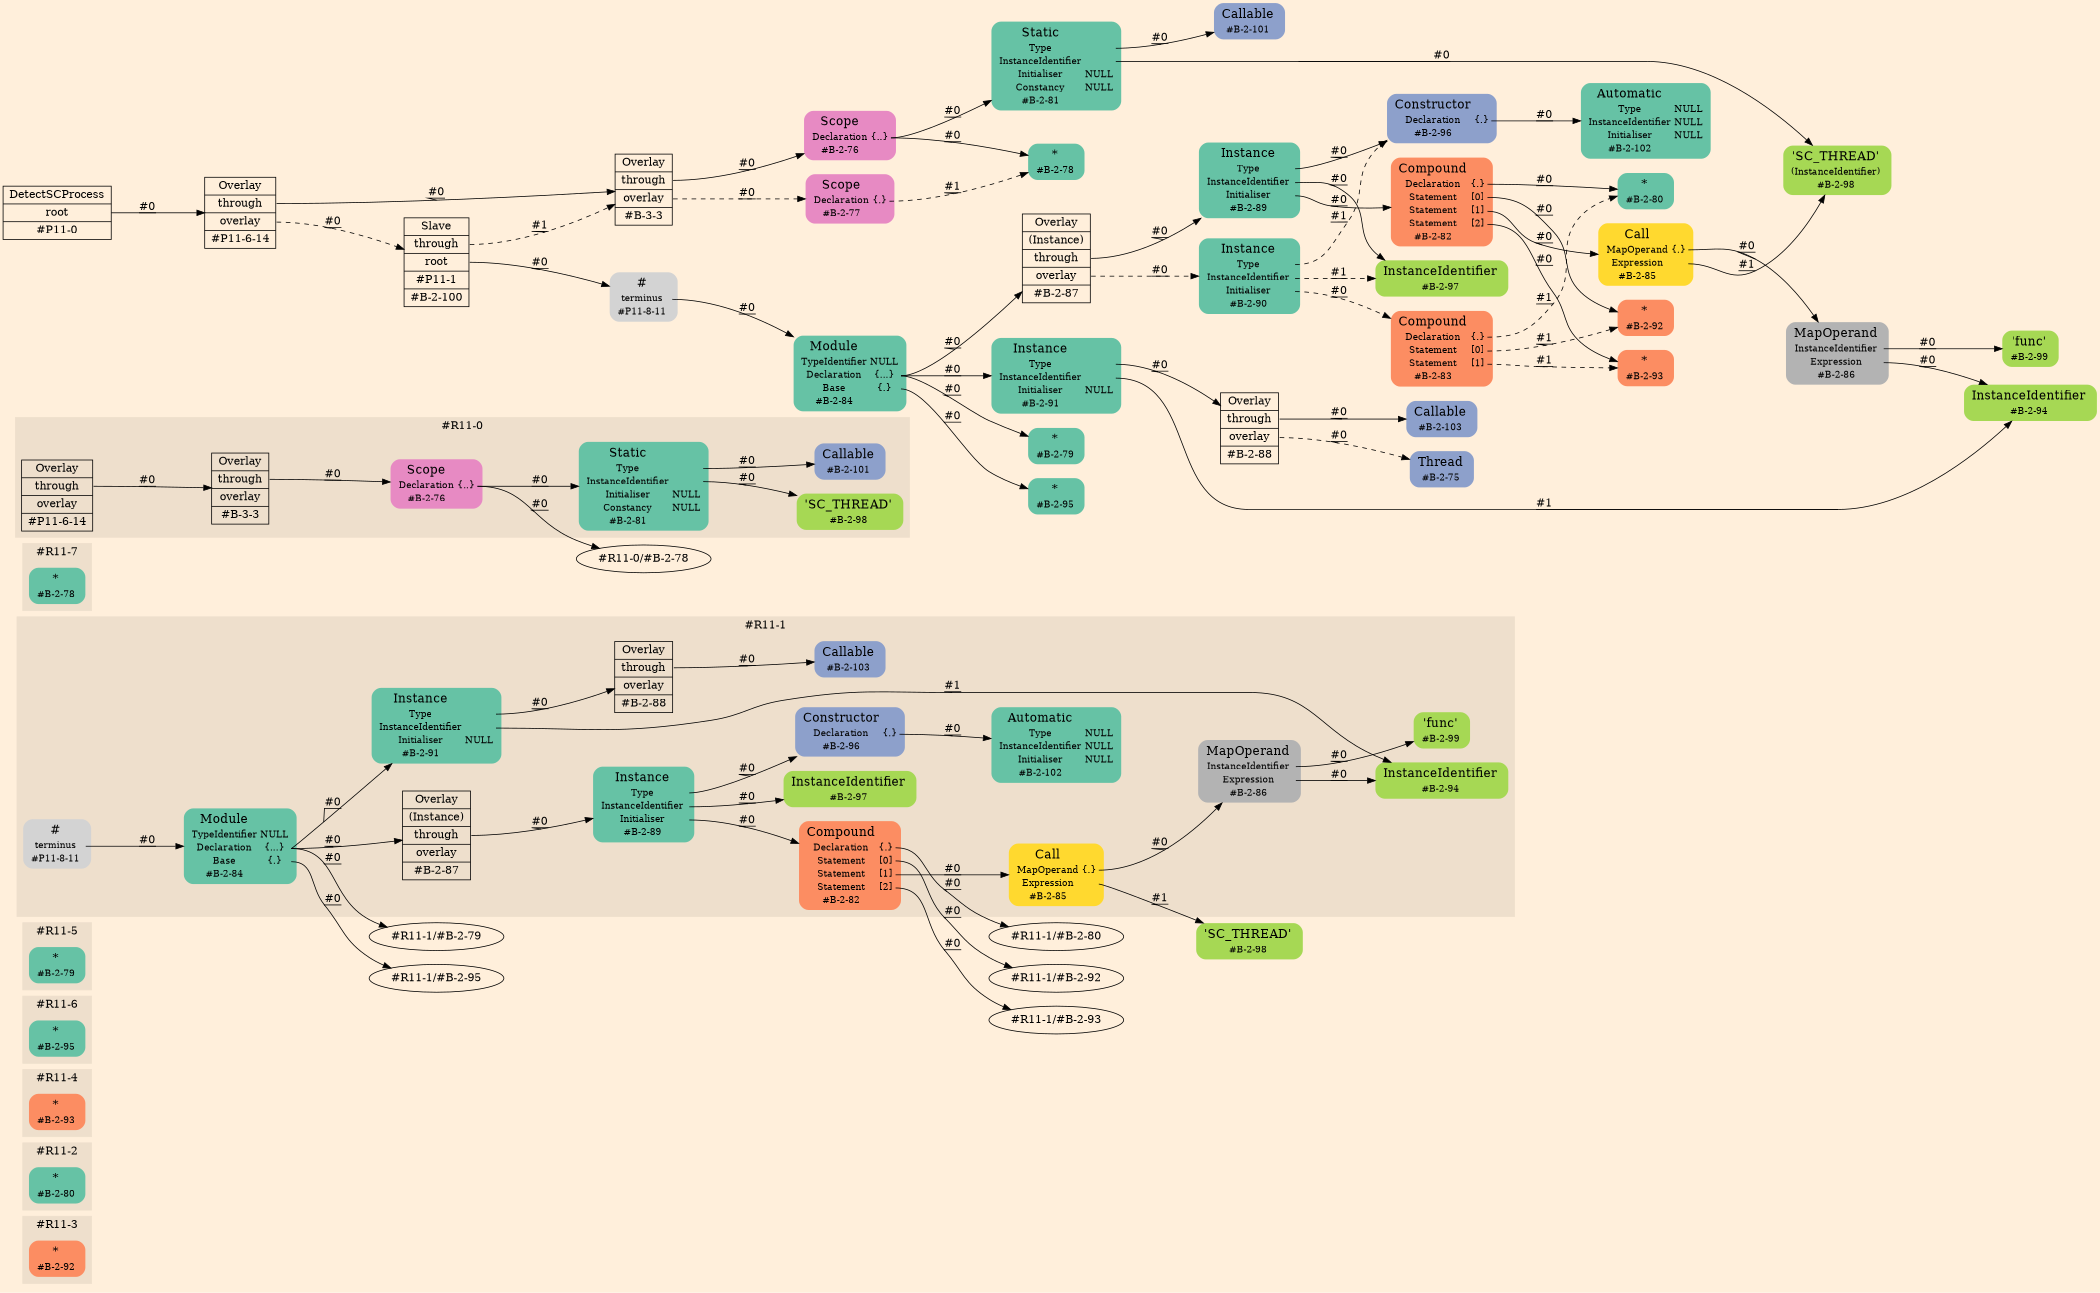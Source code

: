 digraph Inferno {
graph [
rankdir = "LR"
ranksep = 1.0
size = "14,20"
bgcolor = antiquewhite1
color = black
fontcolor = black
];
node [
];
subgraph "cluster#R11-3" {
label = "#R11-3"
style = "filled"
color = antiquewhite2
"#R11-3/#B-2-92" [
shape = "plaintext"
fillcolor = "/set28/2"
label = <<TABLE BORDER="0" CELLBORDER="0" CELLSPACING="0">
 <TR>
  <TD><FONT POINT-SIZE="16.0">*</FONT></TD>
  <TD></TD>
 </TR>
 <TR>
  <TD>#B-2-92</TD>
  <TD PORT="port0"></TD>
 </TR>
</TABLE>>
style = "rounded,filled"
fontsize = "12"
];
}
subgraph "cluster#R11-2" {
label = "#R11-2"
style = "filled"
color = antiquewhite2
"#R11-2/#B-2-80" [
shape = "plaintext"
fillcolor = "/set28/1"
label = <<TABLE BORDER="0" CELLBORDER="0" CELLSPACING="0">
 <TR>
  <TD><FONT POINT-SIZE="16.0">*</FONT></TD>
  <TD></TD>
 </TR>
 <TR>
  <TD>#B-2-80</TD>
  <TD PORT="port0"></TD>
 </TR>
</TABLE>>
style = "rounded,filled"
fontsize = "12"
];
}
subgraph "cluster#R11-4" {
label = "#R11-4"
style = "filled"
color = antiquewhite2
"#R11-4/#B-2-93" [
shape = "plaintext"
fillcolor = "/set28/2"
label = <<TABLE BORDER="0" CELLBORDER="0" CELLSPACING="0">
 <TR>
  <TD><FONT POINT-SIZE="16.0">*</FONT></TD>
  <TD></TD>
 </TR>
 <TR>
  <TD>#B-2-93</TD>
  <TD PORT="port0"></TD>
 </TR>
</TABLE>>
style = "rounded,filled"
fontsize = "12"
];
}
subgraph "cluster#R11-6" {
label = "#R11-6"
style = "filled"
color = antiquewhite2
"#R11-6/#B-2-95" [
shape = "plaintext"
fillcolor = "/set28/1"
label = <<TABLE BORDER="0" CELLBORDER="0" CELLSPACING="0">
 <TR>
  <TD><FONT POINT-SIZE="16.0">*</FONT></TD>
  <TD></TD>
 </TR>
 <TR>
  <TD>#B-2-95</TD>
  <TD PORT="port0"></TD>
 </TR>
</TABLE>>
style = "rounded,filled"
fontsize = "12"
];
}
subgraph "cluster#R11-5" {
label = "#R11-5"
style = "filled"
color = antiquewhite2
"#R11-5/#B-2-79" [
shape = "plaintext"
fillcolor = "/set28/1"
label = <<TABLE BORDER="0" CELLBORDER="0" CELLSPACING="0">
 <TR>
  <TD><FONT POINT-SIZE="16.0">*</FONT></TD>
  <TD></TD>
 </TR>
 <TR>
  <TD>#B-2-79</TD>
  <TD PORT="port0"></TD>
 </TR>
</TABLE>>
style = "rounded,filled"
fontsize = "12"
];
}
"#R11-1/#B-2-98" [
shape = "plaintext"
fillcolor = "/set28/5"
label = <<TABLE BORDER="0" CELLBORDER="0" CELLSPACING="0">
 <TR>
  <TD><FONT POINT-SIZE="16.0">'SC_THREAD'</FONT></TD>
  <TD></TD>
 </TR>
 <TR>
  <TD>#B-2-98</TD>
  <TD PORT="port0"></TD>
 </TR>
</TABLE>>
style = "rounded,filled"
fontsize = "12"
];
subgraph "cluster#R11-1" {
label = "#R11-1"
style = "filled"
color = antiquewhite2
"#R11-1/#B-2-103" [
shape = "plaintext"
fillcolor = "/set28/3"
label = <<TABLE BORDER="0" CELLBORDER="0" CELLSPACING="0">
 <TR>
  <TD><FONT POINT-SIZE="16.0">Callable</FONT></TD>
  <TD></TD>
 </TR>
 <TR>
  <TD>#B-2-103</TD>
  <TD PORT="port0"></TD>
 </TR>
</TABLE>>
style = "rounded,filled"
fontsize = "12"
];
"#R11-1/#B-2-88" [
shape = "record"
fillcolor = antiquewhite2
label = "<fixed> Overlay | <port0> through | <port1> overlay | <port2> #B-2-88"
style = "filled"
fontsize = "14"
color = black
fontcolor = black
];
"#R11-1/#B-2-91" [
shape = "plaintext"
fillcolor = "/set28/1"
label = <<TABLE BORDER="0" CELLBORDER="0" CELLSPACING="0">
 <TR>
  <TD><FONT POINT-SIZE="16.0">Instance</FONT></TD>
  <TD></TD>
 </TR>
 <TR>
  <TD>Type</TD>
  <TD PORT="port0"></TD>
 </TR>
 <TR>
  <TD>InstanceIdentifier</TD>
  <TD PORT="port1"></TD>
 </TR>
 <TR>
  <TD>Initialiser</TD>
  <TD PORT="port2">NULL</TD>
 </TR>
 <TR>
  <TD>#B-2-91</TD>
  <TD PORT="port3"></TD>
 </TR>
</TABLE>>
style = "rounded,filled"
fontsize = "12"
];
"#R11-1/#B-2-99" [
shape = "plaintext"
fillcolor = "/set28/5"
label = <<TABLE BORDER="0" CELLBORDER="0" CELLSPACING="0">
 <TR>
  <TD><FONT POINT-SIZE="16.0">'func'</FONT></TD>
  <TD></TD>
 </TR>
 <TR>
  <TD>#B-2-99</TD>
  <TD PORT="port0"></TD>
 </TR>
</TABLE>>
style = "rounded,filled"
fontsize = "12"
];
"#R11-1/#B-2-86" [
shape = "plaintext"
fillcolor = "/set28/8"
label = <<TABLE BORDER="0" CELLBORDER="0" CELLSPACING="0">
 <TR>
  <TD><FONT POINT-SIZE="16.0">MapOperand</FONT></TD>
  <TD></TD>
 </TR>
 <TR>
  <TD>InstanceIdentifier</TD>
  <TD PORT="port0"></TD>
 </TR>
 <TR>
  <TD>Expression</TD>
  <TD PORT="port1"></TD>
 </TR>
 <TR>
  <TD>#B-2-86</TD>
  <TD PORT="port2"></TD>
 </TR>
</TABLE>>
style = "rounded,filled"
fontsize = "12"
];
"#R11-1/#B-2-82" [
shape = "plaintext"
fillcolor = "/set28/2"
label = <<TABLE BORDER="0" CELLBORDER="0" CELLSPACING="0">
 <TR>
  <TD><FONT POINT-SIZE="16.0">Compound</FONT></TD>
  <TD></TD>
 </TR>
 <TR>
  <TD>Declaration</TD>
  <TD PORT="port0">{.}</TD>
 </TR>
 <TR>
  <TD>Statement</TD>
  <TD PORT="port1">[0]</TD>
 </TR>
 <TR>
  <TD>Statement</TD>
  <TD PORT="port2">[1]</TD>
 </TR>
 <TR>
  <TD>Statement</TD>
  <TD PORT="port3">[2]</TD>
 </TR>
 <TR>
  <TD>#B-2-82</TD>
  <TD PORT="port4"></TD>
 </TR>
</TABLE>>
style = "rounded,filled"
fontsize = "12"
];
"#R11-1/#B-2-94" [
shape = "plaintext"
fillcolor = "/set28/5"
label = <<TABLE BORDER="0" CELLBORDER="0" CELLSPACING="0">
 <TR>
  <TD><FONT POINT-SIZE="16.0">InstanceIdentifier</FONT></TD>
  <TD></TD>
 </TR>
 <TR>
  <TD>#B-2-94</TD>
  <TD PORT="port0"></TD>
 </TR>
</TABLE>>
style = "rounded,filled"
fontsize = "12"
];
"#R11-1/#B-2-84" [
shape = "plaintext"
fillcolor = "/set28/1"
label = <<TABLE BORDER="0" CELLBORDER="0" CELLSPACING="0">
 <TR>
  <TD><FONT POINT-SIZE="16.0">Module</FONT></TD>
  <TD></TD>
 </TR>
 <TR>
  <TD>TypeIdentifier</TD>
  <TD PORT="port0">NULL</TD>
 </TR>
 <TR>
  <TD>Declaration</TD>
  <TD PORT="port1">{...}</TD>
 </TR>
 <TR>
  <TD>Base</TD>
  <TD PORT="port2">{.}</TD>
 </TR>
 <TR>
  <TD>#B-2-84</TD>
  <TD PORT="port3"></TD>
 </TR>
</TABLE>>
style = "rounded,filled"
fontsize = "12"
];
"#R11-1/#B-2-102" [
shape = "plaintext"
fillcolor = "/set28/1"
label = <<TABLE BORDER="0" CELLBORDER="0" CELLSPACING="0">
 <TR>
  <TD><FONT POINT-SIZE="16.0">Automatic</FONT></TD>
  <TD></TD>
 </TR>
 <TR>
  <TD>Type</TD>
  <TD PORT="port0">NULL</TD>
 </TR>
 <TR>
  <TD>InstanceIdentifier</TD>
  <TD PORT="port1">NULL</TD>
 </TR>
 <TR>
  <TD>Initialiser</TD>
  <TD PORT="port2">NULL</TD>
 </TR>
 <TR>
  <TD>#B-2-102</TD>
  <TD PORT="port3"></TD>
 </TR>
</TABLE>>
style = "rounded,filled"
fontsize = "12"
];
"#R11-1/#P11-8-11" [
shape = "plaintext"
label = <<TABLE BORDER="0" CELLBORDER="0" CELLSPACING="0">
 <TR>
  <TD><FONT POINT-SIZE="16.0">#</FONT></TD>
  <TD></TD>
 </TR>
 <TR>
  <TD>terminus</TD>
  <TD PORT="port0"></TD>
 </TR>
 <TR>
  <TD>#P11-8-11</TD>
  <TD PORT="port1"></TD>
 </TR>
</TABLE>>
style = "rounded,filled"
fontsize = "12"
];
"#R11-1/#B-2-87" [
shape = "record"
fillcolor = antiquewhite2
label = "<fixed> Overlay | <port0> (Instance) | <port1> through | <port2> overlay | <port3> #B-2-87"
style = "filled"
fontsize = "14"
color = black
fontcolor = black
];
"#R11-1/#B-2-85" [
shape = "plaintext"
fillcolor = "/set28/6"
label = <<TABLE BORDER="0" CELLBORDER="0" CELLSPACING="0">
 <TR>
  <TD><FONT POINT-SIZE="16.0">Call</FONT></TD>
  <TD></TD>
 </TR>
 <TR>
  <TD>MapOperand</TD>
  <TD PORT="port0">{.}</TD>
 </TR>
 <TR>
  <TD>Expression</TD>
  <TD PORT="port1"></TD>
 </TR>
 <TR>
  <TD>#B-2-85</TD>
  <TD PORT="port2"></TD>
 </TR>
</TABLE>>
style = "rounded,filled"
fontsize = "12"
];
"#R11-1/#B-2-97" [
shape = "plaintext"
fillcolor = "/set28/5"
label = <<TABLE BORDER="0" CELLBORDER="0" CELLSPACING="0">
 <TR>
  <TD><FONT POINT-SIZE="16.0">InstanceIdentifier</FONT></TD>
  <TD></TD>
 </TR>
 <TR>
  <TD>#B-2-97</TD>
  <TD PORT="port0"></TD>
 </TR>
</TABLE>>
style = "rounded,filled"
fontsize = "12"
];
"#R11-1/#B-2-89" [
shape = "plaintext"
fillcolor = "/set28/1"
label = <<TABLE BORDER="0" CELLBORDER="0" CELLSPACING="0">
 <TR>
  <TD><FONT POINT-SIZE="16.0">Instance</FONT></TD>
  <TD></TD>
 </TR>
 <TR>
  <TD>Type</TD>
  <TD PORT="port0"></TD>
 </TR>
 <TR>
  <TD>InstanceIdentifier</TD>
  <TD PORT="port1"></TD>
 </TR>
 <TR>
  <TD>Initialiser</TD>
  <TD PORT="port2"></TD>
 </TR>
 <TR>
  <TD>#B-2-89</TD>
  <TD PORT="port3"></TD>
 </TR>
</TABLE>>
style = "rounded,filled"
fontsize = "12"
];
"#R11-1/#B-2-96" [
shape = "plaintext"
fillcolor = "/set28/3"
label = <<TABLE BORDER="0" CELLBORDER="0" CELLSPACING="0">
 <TR>
  <TD><FONT POINT-SIZE="16.0">Constructor</FONT></TD>
  <TD></TD>
 </TR>
 <TR>
  <TD>Declaration</TD>
  <TD PORT="port0">{.}</TD>
 </TR>
 <TR>
  <TD>#B-2-96</TD>
  <TD PORT="port1"></TD>
 </TR>
</TABLE>>
style = "rounded,filled"
fontsize = "12"
];
}
subgraph "cluster#R11-7" {
label = "#R11-7"
style = "filled"
color = antiquewhite2
"#R11-7/#B-2-78" [
shape = "plaintext"
fillcolor = "/set28/1"
label = <<TABLE BORDER="0" CELLBORDER="0" CELLSPACING="0">
 <TR>
  <TD><FONT POINT-SIZE="16.0">*</FONT></TD>
  <TD></TD>
 </TR>
 <TR>
  <TD>#B-2-78</TD>
  <TD PORT="port0"></TD>
 </TR>
</TABLE>>
style = "rounded,filled"
fontsize = "12"
];
}
subgraph "cluster#R11-0" {
label = "#R11-0"
style = "filled"
color = antiquewhite2
"#R11-0/#B-2-101" [
shape = "plaintext"
fillcolor = "/set28/3"
label = <<TABLE BORDER="0" CELLBORDER="0" CELLSPACING="0">
 <TR>
  <TD><FONT POINT-SIZE="16.0">Callable</FONT></TD>
  <TD></TD>
 </TR>
 <TR>
  <TD>#B-2-101</TD>
  <TD PORT="port0"></TD>
 </TR>
</TABLE>>
style = "rounded,filled"
fontsize = "12"
];
"#R11-0/#B-2-81" [
shape = "plaintext"
fillcolor = "/set28/1"
label = <<TABLE BORDER="0" CELLBORDER="0" CELLSPACING="0">
 <TR>
  <TD><FONT POINT-SIZE="16.0">Static</FONT></TD>
  <TD></TD>
 </TR>
 <TR>
  <TD>Type</TD>
  <TD PORT="port0"></TD>
 </TR>
 <TR>
  <TD>InstanceIdentifier</TD>
  <TD PORT="port1"></TD>
 </TR>
 <TR>
  <TD>Initialiser</TD>
  <TD PORT="port2">NULL</TD>
 </TR>
 <TR>
  <TD>Constancy</TD>
  <TD PORT="port3">NULL</TD>
 </TR>
 <TR>
  <TD>#B-2-81</TD>
  <TD PORT="port4"></TD>
 </TR>
</TABLE>>
style = "rounded,filled"
fontsize = "12"
];
"#R11-0/#P11-6-14" [
shape = "record"
fillcolor = antiquewhite2
label = "<fixed> Overlay | <port0> through | <port1> overlay | <port2> #P11-6-14"
style = "filled"
fontsize = "14"
color = black
fontcolor = black
];
"#R11-0/#B-2-98" [
shape = "plaintext"
fillcolor = "/set28/5"
label = <<TABLE BORDER="0" CELLBORDER="0" CELLSPACING="0">
 <TR>
  <TD><FONT POINT-SIZE="16.0">'SC_THREAD'</FONT></TD>
  <TD></TD>
 </TR>
 <TR>
  <TD>#B-2-98</TD>
  <TD PORT="port0"></TD>
 </TR>
</TABLE>>
style = "rounded,filled"
fontsize = "12"
];
"#R11-0/#B-2-76" [
shape = "plaintext"
fillcolor = "/set28/4"
label = <<TABLE BORDER="0" CELLBORDER="0" CELLSPACING="0">
 <TR>
  <TD><FONT POINT-SIZE="16.0">Scope</FONT></TD>
  <TD></TD>
 </TR>
 <TR>
  <TD>Declaration</TD>
  <TD PORT="port0">{..}</TD>
 </TR>
 <TR>
  <TD>#B-2-76</TD>
  <TD PORT="port1"></TD>
 </TR>
</TABLE>>
style = "rounded,filled"
fontsize = "12"
];
"#R11-0/#B-3-3" [
shape = "record"
fillcolor = antiquewhite2
label = "<fixed> Overlay | <port0> through | <port1> overlay | <port2> #B-3-3"
style = "filled"
fontsize = "14"
color = black
fontcolor = black
];
}
"CR#P11-0" [
shape = "record"
fillcolor = antiquewhite1
label = "<fixed> DetectSCProcess | <port0> root | <port1> #P11-0"
style = "filled"
fontsize = "14"
color = black
fontcolor = black
];
"#P11-6-14" [
shape = "record"
fillcolor = antiquewhite1
label = "<fixed> Overlay | <port0> through | <port1> overlay | <port2> #P11-6-14"
style = "filled"
fontsize = "14"
color = black
fontcolor = black
];
"#B-3-3" [
shape = "record"
fillcolor = antiquewhite1
label = "<fixed> Overlay | <port0> through | <port1> overlay | <port2> #B-3-3"
style = "filled"
fontsize = "14"
color = black
fontcolor = black
];
"#B-2-76" [
shape = "plaintext"
fillcolor = "/set28/4"
label = <<TABLE BORDER="0" CELLBORDER="0" CELLSPACING="0">
 <TR>
  <TD><FONT POINT-SIZE="16.0">Scope</FONT></TD>
  <TD></TD>
 </TR>
 <TR>
  <TD>Declaration</TD>
  <TD PORT="port0">{..}</TD>
 </TR>
 <TR>
  <TD>#B-2-76</TD>
  <TD PORT="port1"></TD>
 </TR>
</TABLE>>
style = "rounded,filled"
fontsize = "12"
];
"#B-2-78" [
shape = "plaintext"
fillcolor = "/set28/1"
label = <<TABLE BORDER="0" CELLBORDER="0" CELLSPACING="0">
 <TR>
  <TD><FONT POINT-SIZE="16.0">*</FONT></TD>
  <TD></TD>
 </TR>
 <TR>
  <TD>#B-2-78</TD>
  <TD PORT="port0"></TD>
 </TR>
</TABLE>>
style = "rounded,filled"
fontsize = "12"
];
"#B-2-81" [
shape = "plaintext"
fillcolor = "/set28/1"
label = <<TABLE BORDER="0" CELLBORDER="0" CELLSPACING="0">
 <TR>
  <TD><FONT POINT-SIZE="16.0">Static</FONT></TD>
  <TD></TD>
 </TR>
 <TR>
  <TD>Type</TD>
  <TD PORT="port0"></TD>
 </TR>
 <TR>
  <TD>InstanceIdentifier</TD>
  <TD PORT="port1"></TD>
 </TR>
 <TR>
  <TD>Initialiser</TD>
  <TD PORT="port2">NULL</TD>
 </TR>
 <TR>
  <TD>Constancy</TD>
  <TD PORT="port3">NULL</TD>
 </TR>
 <TR>
  <TD>#B-2-81</TD>
  <TD PORT="port4"></TD>
 </TR>
</TABLE>>
style = "rounded,filled"
fontsize = "12"
];
"#B-2-101" [
shape = "plaintext"
fillcolor = "/set28/3"
label = <<TABLE BORDER="0" CELLBORDER="0" CELLSPACING="0">
 <TR>
  <TD><FONT POINT-SIZE="16.0">Callable</FONT></TD>
  <TD></TD>
 </TR>
 <TR>
  <TD>#B-2-101</TD>
  <TD PORT="port0"></TD>
 </TR>
</TABLE>>
style = "rounded,filled"
fontsize = "12"
];
"#B-2-98" [
shape = "plaintext"
fillcolor = "/set28/5"
label = <<TABLE BORDER="0" CELLBORDER="0" CELLSPACING="0">
 <TR>
  <TD><FONT POINT-SIZE="16.0">'SC_THREAD'</FONT></TD>
  <TD></TD>
 </TR>
 <TR>
  <TD>(InstanceIdentifier)</TD>
  <TD PORT="port0"></TD>
 </TR>
 <TR>
  <TD>#B-2-98</TD>
  <TD PORT="port1"></TD>
 </TR>
</TABLE>>
style = "rounded,filled"
fontsize = "12"
];
"#B-2-77" [
shape = "plaintext"
fillcolor = "/set28/4"
label = <<TABLE BORDER="0" CELLBORDER="0" CELLSPACING="0">
 <TR>
  <TD><FONT POINT-SIZE="16.0">Scope</FONT></TD>
  <TD></TD>
 </TR>
 <TR>
  <TD>Declaration</TD>
  <TD PORT="port0">{.}</TD>
 </TR>
 <TR>
  <TD>#B-2-77</TD>
  <TD PORT="port1"></TD>
 </TR>
</TABLE>>
style = "rounded,filled"
fontsize = "12"
];
"#B-2-100" [
shape = "record"
fillcolor = antiquewhite1
label = "<fixed> Slave | <port0> through | <port1> root | <port2> #P11-1 | <port3> #B-2-100"
style = "filled"
fontsize = "14"
color = black
fontcolor = black
];
"#P11-8-11" [
shape = "plaintext"
label = <<TABLE BORDER="0" CELLBORDER="0" CELLSPACING="0">
 <TR>
  <TD><FONT POINT-SIZE="16.0">#</FONT></TD>
  <TD></TD>
 </TR>
 <TR>
  <TD>terminus</TD>
  <TD PORT="port0"></TD>
 </TR>
 <TR>
  <TD>#P11-8-11</TD>
  <TD PORT="port1"></TD>
 </TR>
</TABLE>>
style = "rounded,filled"
fontsize = "12"
];
"#B-2-84" [
shape = "plaintext"
fillcolor = "/set28/1"
label = <<TABLE BORDER="0" CELLBORDER="0" CELLSPACING="0">
 <TR>
  <TD><FONT POINT-SIZE="16.0">Module</FONT></TD>
  <TD></TD>
 </TR>
 <TR>
  <TD>TypeIdentifier</TD>
  <TD PORT="port0">NULL</TD>
 </TR>
 <TR>
  <TD>Declaration</TD>
  <TD PORT="port1">{...}</TD>
 </TR>
 <TR>
  <TD>Base</TD>
  <TD PORT="port2">{.}</TD>
 </TR>
 <TR>
  <TD>#B-2-84</TD>
  <TD PORT="port3"></TD>
 </TR>
</TABLE>>
style = "rounded,filled"
fontsize = "12"
];
"#B-2-87" [
shape = "record"
fillcolor = antiquewhite1
label = "<fixed> Overlay | <port0> (Instance) | <port1> through | <port2> overlay | <port3> #B-2-87"
style = "filled"
fontsize = "14"
color = black
fontcolor = black
];
"#B-2-89" [
shape = "plaintext"
fillcolor = "/set28/1"
label = <<TABLE BORDER="0" CELLBORDER="0" CELLSPACING="0">
 <TR>
  <TD><FONT POINT-SIZE="16.0">Instance</FONT></TD>
  <TD></TD>
 </TR>
 <TR>
  <TD>Type</TD>
  <TD PORT="port0"></TD>
 </TR>
 <TR>
  <TD>InstanceIdentifier</TD>
  <TD PORT="port1"></TD>
 </TR>
 <TR>
  <TD>Initialiser</TD>
  <TD PORT="port2"></TD>
 </TR>
 <TR>
  <TD>#B-2-89</TD>
  <TD PORT="port3"></TD>
 </TR>
</TABLE>>
style = "rounded,filled"
fontsize = "12"
];
"#B-2-96" [
shape = "plaintext"
fillcolor = "/set28/3"
label = <<TABLE BORDER="0" CELLBORDER="0" CELLSPACING="0">
 <TR>
  <TD><FONT POINT-SIZE="16.0">Constructor</FONT></TD>
  <TD></TD>
 </TR>
 <TR>
  <TD>Declaration</TD>
  <TD PORT="port0">{.}</TD>
 </TR>
 <TR>
  <TD>#B-2-96</TD>
  <TD PORT="port1"></TD>
 </TR>
</TABLE>>
style = "rounded,filled"
fontsize = "12"
];
"#B-2-102" [
shape = "plaintext"
fillcolor = "/set28/1"
label = <<TABLE BORDER="0" CELLBORDER="0" CELLSPACING="0">
 <TR>
  <TD><FONT POINT-SIZE="16.0">Automatic</FONT></TD>
  <TD></TD>
 </TR>
 <TR>
  <TD>Type</TD>
  <TD PORT="port0">NULL</TD>
 </TR>
 <TR>
  <TD>InstanceIdentifier</TD>
  <TD PORT="port1">NULL</TD>
 </TR>
 <TR>
  <TD>Initialiser</TD>
  <TD PORT="port2">NULL</TD>
 </TR>
 <TR>
  <TD>#B-2-102</TD>
  <TD PORT="port3"></TD>
 </TR>
</TABLE>>
style = "rounded,filled"
fontsize = "12"
];
"#B-2-97" [
shape = "plaintext"
fillcolor = "/set28/5"
label = <<TABLE BORDER="0" CELLBORDER="0" CELLSPACING="0">
 <TR>
  <TD><FONT POINT-SIZE="16.0">InstanceIdentifier</FONT></TD>
  <TD></TD>
 </TR>
 <TR>
  <TD>#B-2-97</TD>
  <TD PORT="port0"></TD>
 </TR>
</TABLE>>
style = "rounded,filled"
fontsize = "12"
];
"#B-2-82" [
shape = "plaintext"
fillcolor = "/set28/2"
label = <<TABLE BORDER="0" CELLBORDER="0" CELLSPACING="0">
 <TR>
  <TD><FONT POINT-SIZE="16.0">Compound</FONT></TD>
  <TD></TD>
 </TR>
 <TR>
  <TD>Declaration</TD>
  <TD PORT="port0">{.}</TD>
 </TR>
 <TR>
  <TD>Statement</TD>
  <TD PORT="port1">[0]</TD>
 </TR>
 <TR>
  <TD>Statement</TD>
  <TD PORT="port2">[1]</TD>
 </TR>
 <TR>
  <TD>Statement</TD>
  <TD PORT="port3">[2]</TD>
 </TR>
 <TR>
  <TD>#B-2-82</TD>
  <TD PORT="port4"></TD>
 </TR>
</TABLE>>
style = "rounded,filled"
fontsize = "12"
];
"#B-2-80" [
shape = "plaintext"
fillcolor = "/set28/1"
label = <<TABLE BORDER="0" CELLBORDER="0" CELLSPACING="0">
 <TR>
  <TD><FONT POINT-SIZE="16.0">*</FONT></TD>
  <TD></TD>
 </TR>
 <TR>
  <TD>#B-2-80</TD>
  <TD PORT="port0"></TD>
 </TR>
</TABLE>>
style = "rounded,filled"
fontsize = "12"
];
"#B-2-92" [
shape = "plaintext"
fillcolor = "/set28/2"
label = <<TABLE BORDER="0" CELLBORDER="0" CELLSPACING="0">
 <TR>
  <TD><FONT POINT-SIZE="16.0">*</FONT></TD>
  <TD></TD>
 </TR>
 <TR>
  <TD>#B-2-92</TD>
  <TD PORT="port0"></TD>
 </TR>
</TABLE>>
style = "rounded,filled"
fontsize = "12"
];
"#B-2-85" [
shape = "plaintext"
fillcolor = "/set28/6"
label = <<TABLE BORDER="0" CELLBORDER="0" CELLSPACING="0">
 <TR>
  <TD><FONT POINT-SIZE="16.0">Call</FONT></TD>
  <TD></TD>
 </TR>
 <TR>
  <TD>MapOperand</TD>
  <TD PORT="port0">{.}</TD>
 </TR>
 <TR>
  <TD>Expression</TD>
  <TD PORT="port1"></TD>
 </TR>
 <TR>
  <TD>#B-2-85</TD>
  <TD PORT="port2"></TD>
 </TR>
</TABLE>>
style = "rounded,filled"
fontsize = "12"
];
"#B-2-86" [
shape = "plaintext"
fillcolor = "/set28/8"
label = <<TABLE BORDER="0" CELLBORDER="0" CELLSPACING="0">
 <TR>
  <TD><FONT POINT-SIZE="16.0">MapOperand</FONT></TD>
  <TD></TD>
 </TR>
 <TR>
  <TD>InstanceIdentifier</TD>
  <TD PORT="port0"></TD>
 </TR>
 <TR>
  <TD>Expression</TD>
  <TD PORT="port1"></TD>
 </TR>
 <TR>
  <TD>#B-2-86</TD>
  <TD PORT="port2"></TD>
 </TR>
</TABLE>>
style = "rounded,filled"
fontsize = "12"
];
"#B-2-99" [
shape = "plaintext"
fillcolor = "/set28/5"
label = <<TABLE BORDER="0" CELLBORDER="0" CELLSPACING="0">
 <TR>
  <TD><FONT POINT-SIZE="16.0">'func'</FONT></TD>
  <TD></TD>
 </TR>
 <TR>
  <TD>#B-2-99</TD>
  <TD PORT="port0"></TD>
 </TR>
</TABLE>>
style = "rounded,filled"
fontsize = "12"
];
"#B-2-94" [
shape = "plaintext"
fillcolor = "/set28/5"
label = <<TABLE BORDER="0" CELLBORDER="0" CELLSPACING="0">
 <TR>
  <TD><FONT POINT-SIZE="16.0">InstanceIdentifier</FONT></TD>
  <TD></TD>
 </TR>
 <TR>
  <TD>#B-2-94</TD>
  <TD PORT="port0"></TD>
 </TR>
</TABLE>>
style = "rounded,filled"
fontsize = "12"
];
"#B-2-93" [
shape = "plaintext"
fillcolor = "/set28/2"
label = <<TABLE BORDER="0" CELLBORDER="0" CELLSPACING="0">
 <TR>
  <TD><FONT POINT-SIZE="16.0">*</FONT></TD>
  <TD></TD>
 </TR>
 <TR>
  <TD>#B-2-93</TD>
  <TD PORT="port0"></TD>
 </TR>
</TABLE>>
style = "rounded,filled"
fontsize = "12"
];
"#B-2-90" [
shape = "plaintext"
fillcolor = "/set28/1"
label = <<TABLE BORDER="0" CELLBORDER="0" CELLSPACING="0">
 <TR>
  <TD><FONT POINT-SIZE="16.0">Instance</FONT></TD>
  <TD></TD>
 </TR>
 <TR>
  <TD>Type</TD>
  <TD PORT="port0"></TD>
 </TR>
 <TR>
  <TD>InstanceIdentifier</TD>
  <TD PORT="port1"></TD>
 </TR>
 <TR>
  <TD>Initialiser</TD>
  <TD PORT="port2"></TD>
 </TR>
 <TR>
  <TD>#B-2-90</TD>
  <TD PORT="port3"></TD>
 </TR>
</TABLE>>
style = "rounded,filled"
fontsize = "12"
];
"#B-2-83" [
shape = "plaintext"
fillcolor = "/set28/2"
label = <<TABLE BORDER="0" CELLBORDER="0" CELLSPACING="0">
 <TR>
  <TD><FONT POINT-SIZE="16.0">Compound</FONT></TD>
  <TD></TD>
 </TR>
 <TR>
  <TD>Declaration</TD>
  <TD PORT="port0">{.}</TD>
 </TR>
 <TR>
  <TD>Statement</TD>
  <TD PORT="port1">[0]</TD>
 </TR>
 <TR>
  <TD>Statement</TD>
  <TD PORT="port2">[1]</TD>
 </TR>
 <TR>
  <TD>#B-2-83</TD>
  <TD PORT="port3"></TD>
 </TR>
</TABLE>>
style = "rounded,filled"
fontsize = "12"
];
"#B-2-91" [
shape = "plaintext"
fillcolor = "/set28/1"
label = <<TABLE BORDER="0" CELLBORDER="0" CELLSPACING="0">
 <TR>
  <TD><FONT POINT-SIZE="16.0">Instance</FONT></TD>
  <TD></TD>
 </TR>
 <TR>
  <TD>Type</TD>
  <TD PORT="port0"></TD>
 </TR>
 <TR>
  <TD>InstanceIdentifier</TD>
  <TD PORT="port1"></TD>
 </TR>
 <TR>
  <TD>Initialiser</TD>
  <TD PORT="port2">NULL</TD>
 </TR>
 <TR>
  <TD>#B-2-91</TD>
  <TD PORT="port3"></TD>
 </TR>
</TABLE>>
style = "rounded,filled"
fontsize = "12"
];
"#B-2-88" [
shape = "record"
fillcolor = antiquewhite1
label = "<fixed> Overlay | <port0> through | <port1> overlay | <port2> #B-2-88"
style = "filled"
fontsize = "14"
color = black
fontcolor = black
];
"#B-2-103" [
shape = "plaintext"
fillcolor = "/set28/3"
label = <<TABLE BORDER="0" CELLBORDER="0" CELLSPACING="0">
 <TR>
  <TD><FONT POINT-SIZE="16.0">Callable</FONT></TD>
  <TD></TD>
 </TR>
 <TR>
  <TD>#B-2-103</TD>
  <TD PORT="port0"></TD>
 </TR>
</TABLE>>
style = "rounded,filled"
fontsize = "12"
];
"#B-2-75" [
shape = "plaintext"
fillcolor = "/set28/3"
label = <<TABLE BORDER="0" CELLBORDER="0" CELLSPACING="0">
 <TR>
  <TD><FONT POINT-SIZE="16.0">Thread</FONT></TD>
  <TD></TD>
 </TR>
 <TR>
  <TD>#B-2-75</TD>
  <TD PORT="port0"></TD>
 </TR>
</TABLE>>
style = "rounded,filled"
fontsize = "12"
];
"#B-2-79" [
shape = "plaintext"
fillcolor = "/set28/1"
label = <<TABLE BORDER="0" CELLBORDER="0" CELLSPACING="0">
 <TR>
  <TD><FONT POINT-SIZE="16.0">*</FONT></TD>
  <TD></TD>
 </TR>
 <TR>
  <TD>#B-2-79</TD>
  <TD PORT="port0"></TD>
 </TR>
</TABLE>>
style = "rounded,filled"
fontsize = "12"
];
"#B-2-95" [
shape = "plaintext"
fillcolor = "/set28/1"
label = <<TABLE BORDER="0" CELLBORDER="0" CELLSPACING="0">
 <TR>
  <TD><FONT POINT-SIZE="16.0">*</FONT></TD>
  <TD></TD>
 </TR>
 <TR>
  <TD>#B-2-95</TD>
  <TD PORT="port0"></TD>
 </TR>
</TABLE>>
style = "rounded,filled"
fontsize = "12"
];
"CR#P11-0":port0 -> "#P11-6-14" [style="solid"
label = "#0"
decorate = true
color = black
fontcolor = black
];
"#P11-6-14":port0 -> "#B-3-3" [style="solid"
label = "#0"
decorate = true
color = black
fontcolor = black
];
"#P11-6-14":port1 -> "#B-2-100" [style="dashed"
label = "#0"
decorate = true
color = black
fontcolor = black
];
"#B-3-3":port0 -> "#B-2-76" [style="solid"
label = "#0"
decorate = true
color = black
fontcolor = black
];
"#B-3-3":port1 -> "#B-2-77" [style="dashed"
label = "#0"
decorate = true
color = black
fontcolor = black
];
"#B-2-76":port0 -> "#B-2-78" [style="solid"
label = "#0"
decorate = true
color = black
fontcolor = black
];
"#B-2-76":port0 -> "#B-2-81" [style="solid"
label = "#0"
decorate = true
color = black
fontcolor = black
];
"#B-2-81":port0 -> "#B-2-101" [style="solid"
label = "#0"
decorate = true
color = black
fontcolor = black
];
"#B-2-81":port1 -> "#B-2-98" [style="solid"
label = "#0"
decorate = true
color = black
fontcolor = black
];
"#B-2-77":port0 -> "#B-2-78" [style="dashed"
label = "#1"
decorate = true
color = black
fontcolor = black
];
"#B-2-100":port0 -> "#B-3-3" [style="dashed"
label = "#1"
decorate = true
color = black
fontcolor = black
];
"#B-2-100":port1 -> "#P11-8-11" [style="solid"
label = "#0"
decorate = true
color = black
fontcolor = black
];
"#P11-8-11":port0 -> "#B-2-84" [style="solid"
label = "#0"
decorate = true
color = black
fontcolor = black
];
"#B-2-84":port1 -> "#B-2-87" [style="solid"
label = "#0"
decorate = true
color = black
fontcolor = black
];
"#B-2-84":port1 -> "#B-2-91" [style="solid"
label = "#0"
decorate = true
color = black
fontcolor = black
];
"#B-2-84":port1 -> "#B-2-79" [style="solid"
label = "#0"
decorate = true
color = black
fontcolor = black
];
"#B-2-84":port2 -> "#B-2-95" [style="solid"
label = "#0"
decorate = true
color = black
fontcolor = black
];
"#B-2-87":port1 -> "#B-2-89" [style="solid"
label = "#0"
decorate = true
color = black
fontcolor = black
];
"#B-2-87":port2 -> "#B-2-90" [style="dashed"
label = "#0"
decorate = true
color = black
fontcolor = black
];
"#B-2-89":port0 -> "#B-2-96" [style="solid"
label = "#0"
decorate = true
color = black
fontcolor = black
];
"#B-2-89":port1 -> "#B-2-97" [style="solid"
label = "#0"
decorate = true
color = black
fontcolor = black
];
"#B-2-89":port2 -> "#B-2-82" [style="solid"
label = "#0"
decorate = true
color = black
fontcolor = black
];
"#B-2-96":port0 -> "#B-2-102" [style="solid"
label = "#0"
decorate = true
color = black
fontcolor = black
];
"#B-2-82":port0 -> "#B-2-80" [style="solid"
label = "#0"
decorate = true
color = black
fontcolor = black
];
"#B-2-82":port1 -> "#B-2-92" [style="solid"
label = "#0"
decorate = true
color = black
fontcolor = black
];
"#B-2-82":port2 -> "#B-2-85" [style="solid"
label = "#0"
decorate = true
color = black
fontcolor = black
];
"#B-2-82":port3 -> "#B-2-93" [style="solid"
label = "#0"
decorate = true
color = black
fontcolor = black
];
"#B-2-85":port0 -> "#B-2-86" [style="solid"
label = "#0"
decorate = true
color = black
fontcolor = black
];
"#B-2-85":port1 -> "#B-2-98" [style="solid"
label = "#1"
decorate = true
color = black
fontcolor = black
];
"#B-2-86":port0 -> "#B-2-99" [style="solid"
label = "#0"
decorate = true
color = black
fontcolor = black
];
"#B-2-86":port1 -> "#B-2-94" [style="solid"
label = "#0"
decorate = true
color = black
fontcolor = black
];
"#B-2-90":port0 -> "#B-2-96" [style="dashed"
label = "#1"
decorate = true
color = black
fontcolor = black
];
"#B-2-90":port1 -> "#B-2-97" [style="dashed"
label = "#1"
decorate = true
color = black
fontcolor = black
];
"#B-2-90":port2 -> "#B-2-83" [style="dashed"
label = "#0"
decorate = true
color = black
fontcolor = black
];
"#B-2-83":port0 -> "#B-2-80" [style="dashed"
label = "#1"
decorate = true
color = black
fontcolor = black
];
"#B-2-83":port1 -> "#B-2-92" [style="dashed"
label = "#1"
decorate = true
color = black
fontcolor = black
];
"#B-2-83":port2 -> "#B-2-93" [style="dashed"
label = "#1"
decorate = true
color = black
fontcolor = black
];
"#B-2-91":port0 -> "#B-2-88" [style="solid"
label = "#0"
decorate = true
color = black
fontcolor = black
];
"#B-2-91":port1 -> "#B-2-94" [style="solid"
label = "#1"
decorate = true
color = black
fontcolor = black
];
"#B-2-88":port0 -> "#B-2-103" [style="solid"
label = "#0"
decorate = true
color = black
fontcolor = black
];
"#B-2-88":port1 -> "#B-2-75" [style="dashed"
label = "#0"
decorate = true
color = black
fontcolor = black
];
"#R11-0/#B-2-81":port0 -> "#R11-0/#B-2-101" [style="solid"
label = "#0"
decorate = true
color = black
fontcolor = black
];
"#R11-0/#B-2-81":port1 -> "#R11-0/#B-2-98" [style="solid"
label = "#0"
decorate = true
color = black
fontcolor = black
];
"#R11-0/#P11-6-14":port0 -> "#R11-0/#B-3-3" [style="solid"
label = "#0"
decorate = true
color = black
fontcolor = black
];
"#R11-0/#B-2-76":port0 -> "#R11-0/#B-2-78" [style="solid"
label = "#0"
decorate = true
color = black
fontcolor = black
];
"#R11-0/#B-2-76":port0 -> "#R11-0/#B-2-81" [style="solid"
label = "#0"
decorate = true
color = black
fontcolor = black
];
"#R11-0/#B-3-3":port0 -> "#R11-0/#B-2-76" [style="solid"
label = "#0"
decorate = true
color = black
fontcolor = black
];
"#R11-1/#B-2-88":port0 -> "#R11-1/#B-2-103" [style="solid"
label = "#0"
decorate = true
color = black
fontcolor = black
];
"#R11-1/#B-2-91":port0 -> "#R11-1/#B-2-88" [style="solid"
label = "#0"
decorate = true
color = black
fontcolor = black
];
"#R11-1/#B-2-91":port1 -> "#R11-1/#B-2-94" [style="solid"
label = "#1"
decorate = true
color = black
fontcolor = black
];
"#R11-1/#B-2-86":port0 -> "#R11-1/#B-2-99" [style="solid"
label = "#0"
decorate = true
color = black
fontcolor = black
];
"#R11-1/#B-2-86":port1 -> "#R11-1/#B-2-94" [style="solid"
label = "#0"
decorate = true
color = black
fontcolor = black
];
"#R11-1/#B-2-82":port0 -> "#R11-1/#B-2-80" [style="solid"
label = "#0"
decorate = true
color = black
fontcolor = black
];
"#R11-1/#B-2-82":port1 -> "#R11-1/#B-2-92" [style="solid"
label = "#0"
decorate = true
color = black
fontcolor = black
];
"#R11-1/#B-2-82":port2 -> "#R11-1/#B-2-85" [style="solid"
label = "#0"
decorate = true
color = black
fontcolor = black
];
"#R11-1/#B-2-82":port3 -> "#R11-1/#B-2-93" [style="solid"
label = "#0"
decorate = true
color = black
fontcolor = black
];
"#R11-1/#B-2-84":port1 -> "#R11-1/#B-2-87" [style="solid"
label = "#0"
decorate = true
color = black
fontcolor = black
];
"#R11-1/#B-2-84":port1 -> "#R11-1/#B-2-91" [style="solid"
label = "#0"
decorate = true
color = black
fontcolor = black
];
"#R11-1/#B-2-84":port1 -> "#R11-1/#B-2-79" [style="solid"
label = "#0"
decorate = true
color = black
fontcolor = black
];
"#R11-1/#B-2-84":port2 -> "#R11-1/#B-2-95" [style="solid"
label = "#0"
decorate = true
color = black
fontcolor = black
];
"#R11-1/#P11-8-11":port0 -> "#R11-1/#B-2-84" [style="solid"
label = "#0"
decorate = true
color = black
fontcolor = black
];
"#R11-1/#B-2-87":port1 -> "#R11-1/#B-2-89" [style="solid"
label = "#0"
decorate = true
color = black
fontcolor = black
];
"#R11-1/#B-2-85":port0 -> "#R11-1/#B-2-86" [style="solid"
label = "#0"
decorate = true
color = black
fontcolor = black
];
"#R11-1/#B-2-85":port1 -> "#R11-1/#B-2-98" [style="solid"
label = "#1"
decorate = true
color = black
fontcolor = black
];
"#R11-1/#B-2-89":port0 -> "#R11-1/#B-2-96" [style="solid"
label = "#0"
decorate = true
color = black
fontcolor = black
];
"#R11-1/#B-2-89":port1 -> "#R11-1/#B-2-97" [style="solid"
label = "#0"
decorate = true
color = black
fontcolor = black
];
"#R11-1/#B-2-89":port2 -> "#R11-1/#B-2-82" [style="solid"
label = "#0"
decorate = true
color = black
fontcolor = black
];
"#R11-1/#B-2-96":port0 -> "#R11-1/#B-2-102" [style="solid"
label = "#0"
decorate = true
color = black
fontcolor = black
];
}
